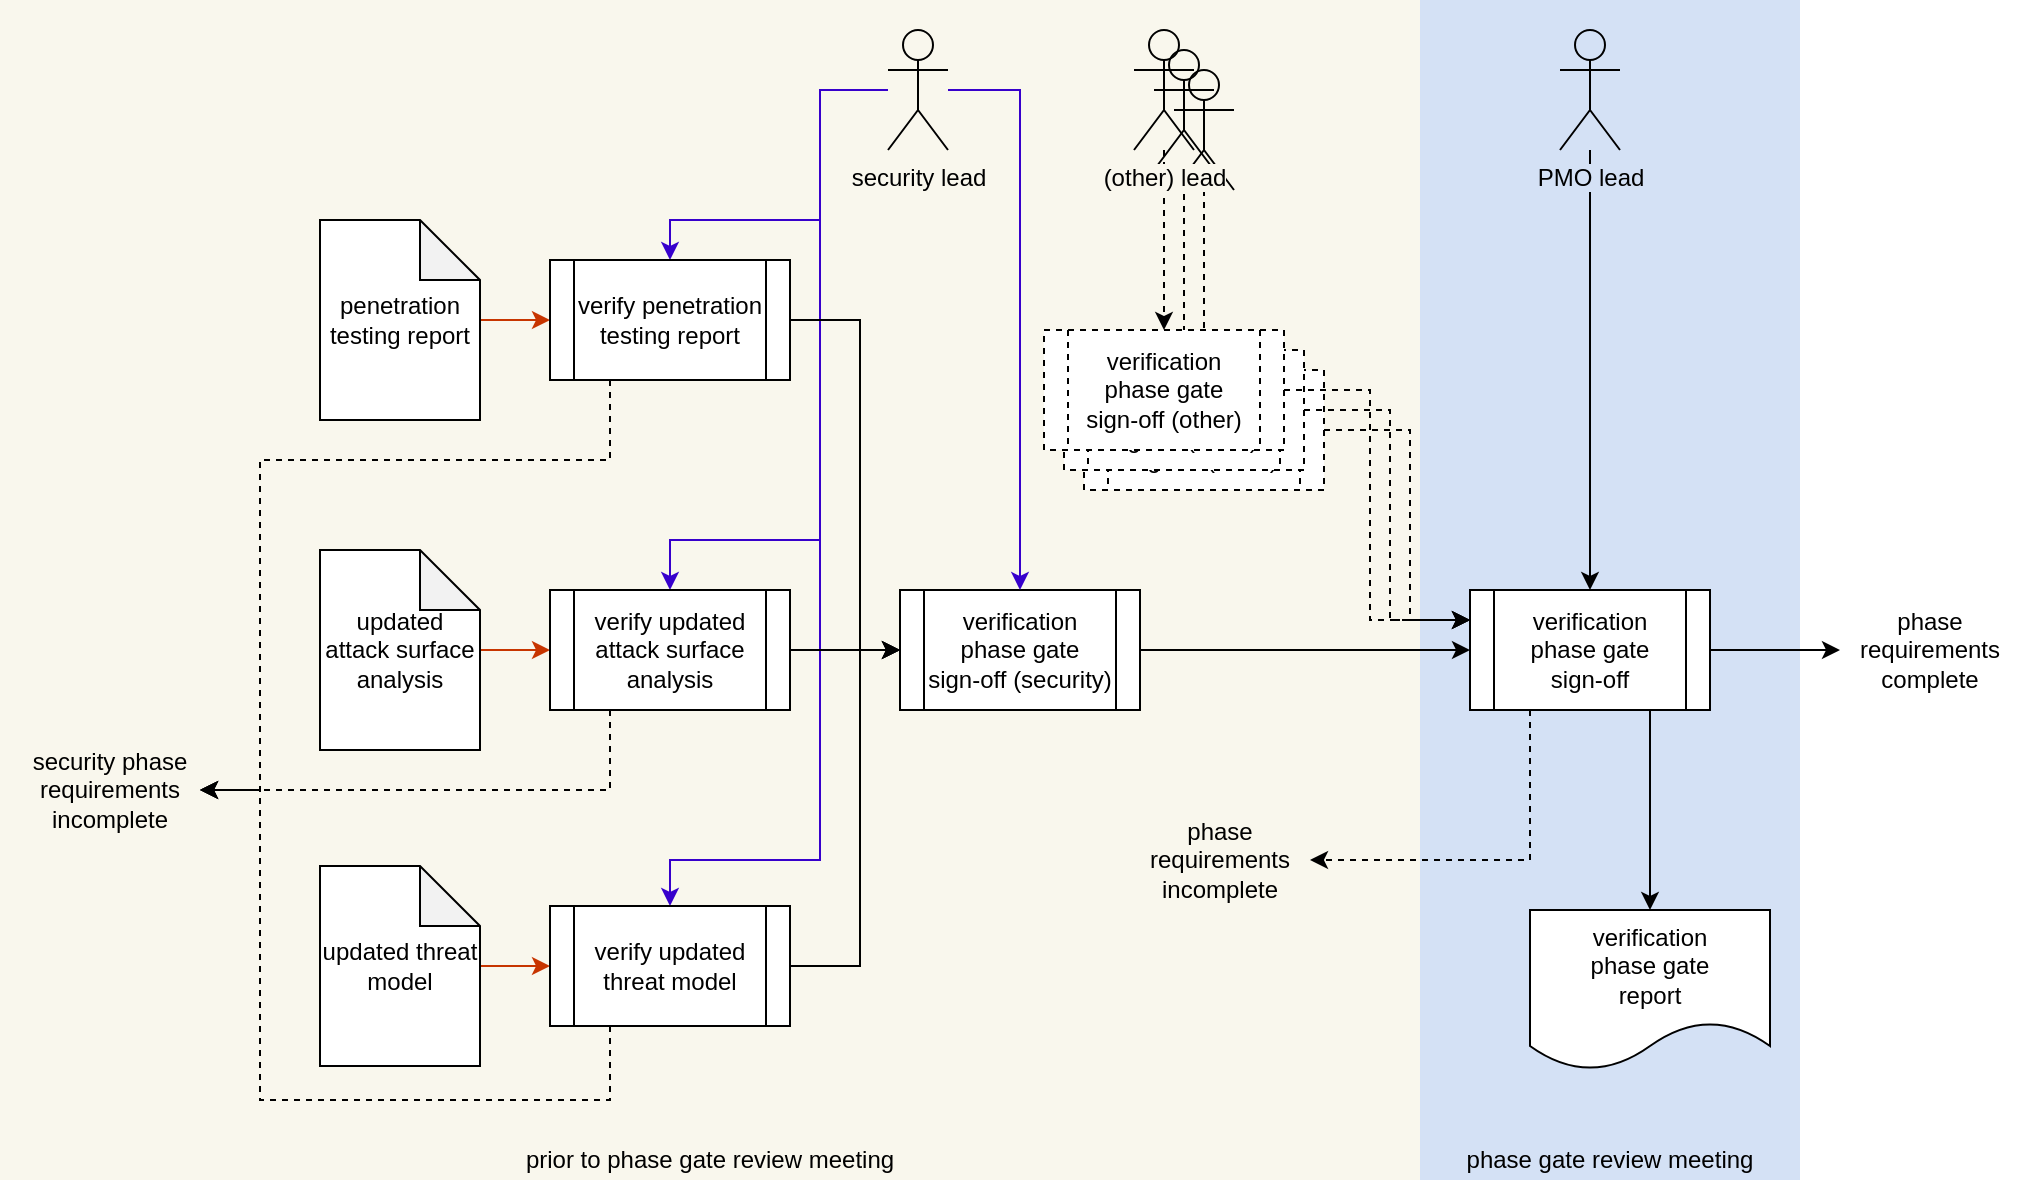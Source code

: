 <mxfile version="14.1.8" type="device"><diagram id="E2ULkJl6go0xUk4_vNiQ" name="Page-1"><mxGraphModel dx="1106" dy="997" grid="1" gridSize="10" guides="1" tooltips="1" connect="1" arrows="1" fold="1" page="1" pageScale="1" pageWidth="1100" pageHeight="850" background="none" math="0" shadow="0"><root><mxCell id="0"/><mxCell id="1" parent="0"/><mxCell id="MnviZEQy9tbMUkRqoLun-5" value="" style="rounded=0;whiteSpace=wrap;html=1;strokeColor=none;fillColor=#D4E1F5;" parent="1" vertex="1"><mxGeometry x="750" y="40" width="190" height="590" as="geometry"/></mxCell><mxCell id="MnviZEQy9tbMUkRqoLun-4" value="" style="rounded=0;whiteSpace=wrap;html=1;fillColor=#f9f7ed;strokeColor=none;" parent="1" vertex="1"><mxGeometry x="40" y="40" width="710" height="590" as="geometry"/></mxCell><mxCell id="Ex4z-IKD_1BD_rlcXjND-8" style="edgeStyle=orthogonalEdgeStyle;rounded=0;orthogonalLoop=1;jettySize=auto;html=1;entryX=0;entryY=0.25;entryDx=0;entryDy=0;dashed=1;" parent="1" source="Ex4z-IKD_1BD_rlcXjND-9" target="J5lEDxen7dhJZbyypbdc-8" edge="1"><mxGeometry relative="1" as="geometry"><mxPoint x="795" y="370" as="targetPoint"/><Array as="points"><mxPoint x="745" y="255"/><mxPoint x="745" y="350"/></Array></mxGeometry></mxCell><mxCell id="Ex4z-IKD_1BD_rlcXjND-9" value="requirements phase gate signoff (other)" style="shape=process;whiteSpace=wrap;html=1;backgroundOutline=1;dashed=1;" parent="1" vertex="1"><mxGeometry x="582" y="225" width="120" height="60" as="geometry"/></mxCell><mxCell id="Ex4z-IKD_1BD_rlcXjND-10" style="edgeStyle=orthogonalEdgeStyle;rounded=0;orthogonalLoop=1;jettySize=auto;html=1;entryX=0.5;entryY=0;entryDx=0;entryDy=0;dashed=1;" parent="1" source="Ex4z-IKD_1BD_rlcXjND-11" target="Ex4z-IKD_1BD_rlcXjND-9" edge="1"><mxGeometry relative="1" as="geometry"/></mxCell><mxCell id="Ex4z-IKD_1BD_rlcXjND-11" value="" style="shape=umlActor;verticalLabelPosition=bottom;labelBackgroundColor=#ffffff;verticalAlign=top;html=1;outlineConnect=0;fillColor=none;" parent="1" vertex="1"><mxGeometry x="627" y="75" width="30" height="60" as="geometry"/></mxCell><mxCell id="Ex4z-IKD_1BD_rlcXjND-3" value="" style="shape=umlActor;verticalLabelPosition=bottom;labelBackgroundColor=#ffffff;verticalAlign=top;html=1;outlineConnect=0;fillColor=none;" parent="1" vertex="1"><mxGeometry x="617" y="65" width="30" height="60" as="geometry"/></mxCell><mxCell id="Ex4z-IKD_1BD_rlcXjND-4" style="edgeStyle=orthogonalEdgeStyle;rounded=0;orthogonalLoop=1;jettySize=auto;html=1;entryX=0.5;entryY=0;entryDx=0;entryDy=0;dashed=1;" parent="1" source="Ex4z-IKD_1BD_rlcXjND-3" target="Ex4z-IKD_1BD_rlcXjND-5" edge="1"><mxGeometry relative="1" as="geometry"/></mxCell><mxCell id="Ex4z-IKD_1BD_rlcXjND-5" value="requirements phase gate signoff (other)" style="shape=process;whiteSpace=wrap;html=1;backgroundOutline=1;dashed=1;" parent="1" vertex="1"><mxGeometry x="572" y="215" width="120" height="60" as="geometry"/></mxCell><mxCell id="Ex4z-IKD_1BD_rlcXjND-6" style="edgeStyle=orthogonalEdgeStyle;rounded=0;orthogonalLoop=1;jettySize=auto;html=1;entryX=0;entryY=0.25;entryDx=0;entryDy=0;dashed=1;" parent="1" source="Ex4z-IKD_1BD_rlcXjND-5" target="J5lEDxen7dhJZbyypbdc-8" edge="1"><mxGeometry relative="1" as="geometry"><mxPoint x="785" y="360" as="targetPoint"/><Array as="points"><mxPoint x="735" y="245"/><mxPoint x="735" y="350"/></Array></mxGeometry></mxCell><mxCell id="J5lEDxen7dhJZbyypbdc-17" style="edgeStyle=orthogonalEdgeStyle;rounded=0;orthogonalLoop=1;jettySize=auto;html=1;entryX=0.5;entryY=0;entryDx=0;entryDy=0;dashed=1;" parent="1" source="XKbH0hADGiryWMfeD4Mq-6" target="J5lEDxen7dhJZbyypbdc-15" edge="1"><mxGeometry relative="1" as="geometry"/></mxCell><mxCell id="XKbH0hADGiryWMfeD4Mq-6" value="(other) lead" style="shape=umlActor;verticalLabelPosition=bottom;labelBackgroundColor=#F9F7ED;verticalAlign=top;html=1;outlineConnect=0;fillColor=none;" parent="1" vertex="1"><mxGeometry x="607" y="55" width="30" height="60" as="geometry"/></mxCell><mxCell id="XKbH0hADGiryWMfeD4Mq-36" style="edgeStyle=orthogonalEdgeStyle;rounded=0;orthogonalLoop=1;jettySize=auto;html=1;entryX=0;entryY=0.5;entryDx=0;entryDy=0;" parent="1" source="XKbH0hADGiryWMfeD4Mq-19" target="J5lEDxen7dhJZbyypbdc-8" edge="1"><mxGeometry relative="1" as="geometry"><mxPoint x="650" y="365" as="targetPoint"/></mxGeometry></mxCell><mxCell id="XKbH0hADGiryWMfeD4Mq-37" style="edgeStyle=orthogonalEdgeStyle;rounded=0;orthogonalLoop=1;jettySize=auto;html=1;entryX=0.5;entryY=0;entryDx=0;entryDy=0;exitX=0.75;exitY=1;exitDx=0;exitDy=0;" parent="1" source="J5lEDxen7dhJZbyypbdc-8" target="XKbH0hADGiryWMfeD4Mq-21" edge="1"><mxGeometry relative="1" as="geometry"/></mxCell><mxCell id="XKbH0hADGiryWMfeD4Mq-19" value="verification&lt;br&gt;phase gate&lt;br&gt;sign-off (security)" style="shape=process;whiteSpace=wrap;html=1;backgroundOutline=1;" parent="1" vertex="1"><mxGeometry x="490" y="335" width="120" height="60" as="geometry"/></mxCell><mxCell id="XKbH0hADGiryWMfeD4Mq-21" value="verification&lt;br&gt;phase gate&lt;br&gt;report" style="shape=document;whiteSpace=wrap;html=1;boundedLbl=1;" parent="1" vertex="1"><mxGeometry x="805" y="495" width="120" height="80" as="geometry"/></mxCell><mxCell id="J5lEDxen7dhJZbyypbdc-5" style="edgeStyle=orthogonalEdgeStyle;rounded=0;orthogonalLoop=1;jettySize=auto;html=1;entryX=0.5;entryY=0;entryDx=0;entryDy=0;fillColor=#6a00ff;strokeColor=#3700CC;" parent="1" source="XKbH0hADGiryWMfeD4Mq-44" target="XKbH0hADGiryWMfeD4Mq-19" edge="1"><mxGeometry relative="1" as="geometry"><Array as="points"><mxPoint x="550" y="85"/></Array></mxGeometry></mxCell><mxCell id="ggwXnD0UfayNwiCM6dkT-25" style="edgeStyle=orthogonalEdgeStyle;rounded=0;orthogonalLoop=1;jettySize=auto;html=1;entryX=0.5;entryY=0;entryDx=0;entryDy=0;fillColor=#6a00ff;strokeColor=#3700CC;" parent="1" source="XKbH0hADGiryWMfeD4Mq-44" target="ggwXnD0UfayNwiCM6dkT-7" edge="1"><mxGeometry relative="1" as="geometry"><Array as="points"><mxPoint x="450" y="85"/><mxPoint x="450" y="150"/><mxPoint x="375" y="150"/></Array></mxGeometry></mxCell><mxCell id="ggwXnD0UfayNwiCM6dkT-26" style="edgeStyle=orthogonalEdgeStyle;rounded=0;orthogonalLoop=1;jettySize=auto;html=1;entryX=0.5;entryY=0;entryDx=0;entryDy=0;fillColor=#6a00ff;strokeColor=#3700CC;" parent="1" source="XKbH0hADGiryWMfeD4Mq-44" target="ggwXnD0UfayNwiCM6dkT-6" edge="1"><mxGeometry relative="1" as="geometry"><Array as="points"><mxPoint x="450" y="85"/><mxPoint x="450" y="310"/><mxPoint x="375" y="310"/></Array></mxGeometry></mxCell><mxCell id="ggwXnD0UfayNwiCM6dkT-27" style="edgeStyle=orthogonalEdgeStyle;rounded=0;orthogonalLoop=1;jettySize=auto;html=1;entryX=0.5;entryY=0;entryDx=0;entryDy=0;fillColor=#6a00ff;strokeColor=#3700CC;" parent="1" source="XKbH0hADGiryWMfeD4Mq-44" target="ggwXnD0UfayNwiCM6dkT-11" edge="1"><mxGeometry relative="1" as="geometry"><Array as="points"><mxPoint x="450" y="85"/><mxPoint x="450" y="470"/><mxPoint x="375" y="470"/></Array></mxGeometry></mxCell><mxCell id="XKbH0hADGiryWMfeD4Mq-44" value="security lead" style="shape=umlActor;verticalLabelPosition=bottom;labelBackgroundColor=#F9F7ED;verticalAlign=top;html=1;outlineConnect=0;fillColor=none;" parent="1" vertex="1"><mxGeometry x="484" y="55" width="30" height="60" as="geometry"/></mxCell><mxCell id="J5lEDxen7dhJZbyypbdc-9" style="edgeStyle=orthogonalEdgeStyle;rounded=0;orthogonalLoop=1;jettySize=auto;html=1;" parent="1" source="XKbH0hADGiryWMfeD4Mq-59" target="J5lEDxen7dhJZbyypbdc-8" edge="1"><mxGeometry relative="1" as="geometry"/></mxCell><mxCell id="XKbH0hADGiryWMfeD4Mq-59" value="PMO lead" style="shape=umlActor;verticalLabelPosition=bottom;labelBackgroundColor=#D4E1F5;verticalAlign=top;html=1;outlineConnect=0;fillColor=none;" parent="1" vertex="1"><mxGeometry x="820" y="55" width="30" height="60" as="geometry"/></mxCell><mxCell id="J5lEDxen7dhJZbyypbdc-10" style="edgeStyle=orthogonalEdgeStyle;rounded=0;orthogonalLoop=1;jettySize=auto;html=1;exitX=0.25;exitY=1;exitDx=0;exitDy=0;dashed=1;entryX=1;entryY=0.5;entryDx=0;entryDy=0;" parent="1" source="J5lEDxen7dhJZbyypbdc-8" target="J5lEDxen7dhJZbyypbdc-13" edge="1"><mxGeometry relative="1" as="geometry"><mxPoint x="230" y="465" as="targetPoint"/><Array as="points"><mxPoint x="805" y="470"/></Array></mxGeometry></mxCell><mxCell id="J5lEDxen7dhJZbyypbdc-20" style="edgeStyle=orthogonalEdgeStyle;rounded=0;orthogonalLoop=1;jettySize=auto;html=1;entryX=0;entryY=0.5;entryDx=0;entryDy=0;" parent="1" source="J5lEDxen7dhJZbyypbdc-8" target="J5lEDxen7dhJZbyypbdc-19" edge="1"><mxGeometry relative="1" as="geometry"/></mxCell><mxCell id="J5lEDxen7dhJZbyypbdc-8" value="verification&lt;br&gt;phase gate&lt;br&gt;sign-off" style="shape=process;whiteSpace=wrap;html=1;backgroundOutline=1;" parent="1" vertex="1"><mxGeometry x="775" y="335" width="120" height="60" as="geometry"/></mxCell><mxCell id="J5lEDxen7dhJZbyypbdc-13" value="phase requirements incomplete" style="text;html=1;strokeColor=none;fillColor=none;align=center;verticalAlign=middle;whiteSpace=wrap;rounded=0;" parent="1" vertex="1"><mxGeometry x="605" y="445" width="90" height="50" as="geometry"/></mxCell><mxCell id="J5lEDxen7dhJZbyypbdc-12" value="security phase requirements incomplete" style="text;html=1;strokeColor=none;fillColor=none;align=center;verticalAlign=middle;whiteSpace=wrap;rounded=0;" parent="1" vertex="1"><mxGeometry x="50" y="410" width="90" height="50" as="geometry"/></mxCell><mxCell id="J5lEDxen7dhJZbyypbdc-18" style="edgeStyle=orthogonalEdgeStyle;rounded=0;orthogonalLoop=1;jettySize=auto;html=1;entryX=0;entryY=0.25;entryDx=0;entryDy=0;dashed=1;" parent="1" source="J5lEDxen7dhJZbyypbdc-15" target="J5lEDxen7dhJZbyypbdc-8" edge="1"><mxGeometry relative="1" as="geometry"><Array as="points"><mxPoint x="725" y="235"/><mxPoint x="725" y="350"/></Array></mxGeometry></mxCell><mxCell id="J5lEDxen7dhJZbyypbdc-15" value="verification&lt;br&gt;phase gate&lt;br&gt;sign-off (other)" style="shape=process;whiteSpace=wrap;html=1;backgroundOutline=1;dashed=1;" parent="1" vertex="1"><mxGeometry x="562" y="205" width="120" height="60" as="geometry"/></mxCell><mxCell id="J5lEDxen7dhJZbyypbdc-19" value="phase requirements complete" style="text;html=1;strokeColor=none;fillColor=none;align=center;verticalAlign=middle;whiteSpace=wrap;rounded=0;" parent="1" vertex="1"><mxGeometry x="960" y="340" width="90" height="50" as="geometry"/></mxCell><mxCell id="MnviZEQy9tbMUkRqoLun-2" value="phase gate review meeting" style="text;html=1;strokeColor=none;fillColor=none;align=center;verticalAlign=middle;whiteSpace=wrap;rounded=0;" parent="1" vertex="1"><mxGeometry x="755" y="610" width="180" height="20" as="geometry"/></mxCell><mxCell id="MnviZEQy9tbMUkRqoLun-3" value="prior to phase gate review meeting" style="text;html=1;strokeColor=none;fillColor=none;align=center;verticalAlign=middle;whiteSpace=wrap;rounded=0;" parent="1" vertex="1"><mxGeometry x="40" y="610" width="710" height="20" as="geometry"/></mxCell><mxCell id="ggwXnD0UfayNwiCM6dkT-1" style="edgeStyle=orthogonalEdgeStyle;rounded=0;orthogonalLoop=1;jettySize=auto;html=1;entryX=0;entryY=0.5;entryDx=0;entryDy=0;fillColor=#fa6800;strokeColor=#C73500;" parent="1" source="ggwXnD0UfayNwiCM6dkT-2" target="ggwXnD0UfayNwiCM6dkT-7" edge="1"><mxGeometry relative="1" as="geometry"/></mxCell><mxCell id="ggwXnD0UfayNwiCM6dkT-2" value="penetration testing report" style="shape=note;whiteSpace=wrap;html=1;backgroundOutline=1;darkOpacity=0.05;" parent="1" vertex="1"><mxGeometry x="200" y="150" width="80" height="100" as="geometry"/></mxCell><mxCell id="ggwXnD0UfayNwiCM6dkT-3" style="edgeStyle=orthogonalEdgeStyle;rounded=0;orthogonalLoop=1;jettySize=auto;html=1;entryX=0;entryY=0.5;entryDx=0;entryDy=0;fillColor=#fa6800;strokeColor=#C73500;" parent="1" source="ggwXnD0UfayNwiCM6dkT-4" target="ggwXnD0UfayNwiCM6dkT-6" edge="1"><mxGeometry relative="1" as="geometry"/></mxCell><mxCell id="ggwXnD0UfayNwiCM6dkT-4" value="updated attack surface analysis" style="shape=note;whiteSpace=wrap;html=1;backgroundOutline=1;darkOpacity=0.05;" parent="1" vertex="1"><mxGeometry x="200" y="315" width="80" height="100" as="geometry"/></mxCell><mxCell id="ggwXnD0UfayNwiCM6dkT-17" style="edgeStyle=orthogonalEdgeStyle;rounded=0;orthogonalLoop=1;jettySize=auto;html=1;entryX=0;entryY=0.5;entryDx=0;entryDy=0;" parent="1" source="ggwXnD0UfayNwiCM6dkT-6" target="XKbH0hADGiryWMfeD4Mq-19" edge="1"><mxGeometry relative="1" as="geometry"/></mxCell><mxCell id="ggwXnD0UfayNwiCM6dkT-20" style="edgeStyle=orthogonalEdgeStyle;rounded=0;orthogonalLoop=1;jettySize=auto;html=1;exitX=0.25;exitY=1;exitDx=0;exitDy=0;entryX=1;entryY=0.5;entryDx=0;entryDy=0;dashed=1;" parent="1" source="ggwXnD0UfayNwiCM6dkT-6" target="J5lEDxen7dhJZbyypbdc-12" edge="1"><mxGeometry relative="1" as="geometry"/></mxCell><mxCell id="ggwXnD0UfayNwiCM6dkT-6" value="verify updated attack surface analysis" style="shape=process;whiteSpace=wrap;html=1;backgroundOutline=1;" parent="1" vertex="1"><mxGeometry x="315" y="335" width="120" height="60" as="geometry"/></mxCell><mxCell id="ggwXnD0UfayNwiCM6dkT-19" style="edgeStyle=orthogonalEdgeStyle;rounded=0;orthogonalLoop=1;jettySize=auto;html=1;exitX=0.25;exitY=1;exitDx=0;exitDy=0;entryX=1;entryY=0.5;entryDx=0;entryDy=0;dashed=1;" parent="1" source="ggwXnD0UfayNwiCM6dkT-7" target="J5lEDxen7dhJZbyypbdc-12" edge="1"><mxGeometry relative="1" as="geometry"><Array as="points"><mxPoint x="345" y="270"/><mxPoint x="170" y="270"/><mxPoint x="170" y="435"/></Array></mxGeometry></mxCell><mxCell id="ggwXnD0UfayNwiCM6dkT-28" style="edgeStyle=orthogonalEdgeStyle;rounded=0;orthogonalLoop=1;jettySize=auto;html=1;entryX=0;entryY=0.5;entryDx=0;entryDy=0;" parent="1" source="ggwXnD0UfayNwiCM6dkT-7" target="XKbH0hADGiryWMfeD4Mq-19" edge="1"><mxGeometry relative="1" as="geometry"><Array as="points"><mxPoint x="470" y="200"/><mxPoint x="470" y="365"/></Array></mxGeometry></mxCell><mxCell id="ggwXnD0UfayNwiCM6dkT-7" value="verify penetration testing report" style="shape=process;whiteSpace=wrap;html=1;backgroundOutline=1;" parent="1" vertex="1"><mxGeometry x="315" y="170" width="120" height="60" as="geometry"/></mxCell><mxCell id="ggwXnD0UfayNwiCM6dkT-8" style="edgeStyle=orthogonalEdgeStyle;rounded=0;orthogonalLoop=1;jettySize=auto;html=1;entryX=0;entryY=0.5;entryDx=0;entryDy=0;fillColor=#fa6800;strokeColor=#C73500;" parent="1" source="ggwXnD0UfayNwiCM6dkT-9" target="ggwXnD0UfayNwiCM6dkT-11" edge="1"><mxGeometry relative="1" as="geometry"/></mxCell><mxCell id="ggwXnD0UfayNwiCM6dkT-9" value="updated threat model" style="shape=note;whiteSpace=wrap;html=1;backgroundOutline=1;darkOpacity=0.05;" parent="1" vertex="1"><mxGeometry x="200" y="473" width="80" height="100" as="geometry"/></mxCell><mxCell id="ggwXnD0UfayNwiCM6dkT-16" style="edgeStyle=orthogonalEdgeStyle;rounded=0;orthogonalLoop=1;jettySize=auto;html=1;entryX=0;entryY=0.5;entryDx=0;entryDy=0;exitX=1;exitY=0.5;exitDx=0;exitDy=0;" parent="1" source="ggwXnD0UfayNwiCM6dkT-11" target="XKbH0hADGiryWMfeD4Mq-19" edge="1"><mxGeometry relative="1" as="geometry"><Array as="points"><mxPoint x="470" y="523"/><mxPoint x="470" y="365"/></Array></mxGeometry></mxCell><mxCell id="ggwXnD0UfayNwiCM6dkT-21" style="edgeStyle=orthogonalEdgeStyle;rounded=0;orthogonalLoop=1;jettySize=auto;html=1;exitX=0.25;exitY=1;exitDx=0;exitDy=0;entryX=1;entryY=0.5;entryDx=0;entryDy=0;dashed=1;" parent="1" source="ggwXnD0UfayNwiCM6dkT-11" target="J5lEDxen7dhJZbyypbdc-12" edge="1"><mxGeometry relative="1" as="geometry"><Array as="points"><mxPoint x="345" y="590"/><mxPoint x="170" y="590"/><mxPoint x="170" y="435"/></Array></mxGeometry></mxCell><mxCell id="ggwXnD0UfayNwiCM6dkT-11" value="verify updated threat model" style="shape=process;whiteSpace=wrap;html=1;backgroundOutline=1;" parent="1" vertex="1"><mxGeometry x="315" y="493" width="120" height="60" as="geometry"/></mxCell></root></mxGraphModel></diagram></mxfile>